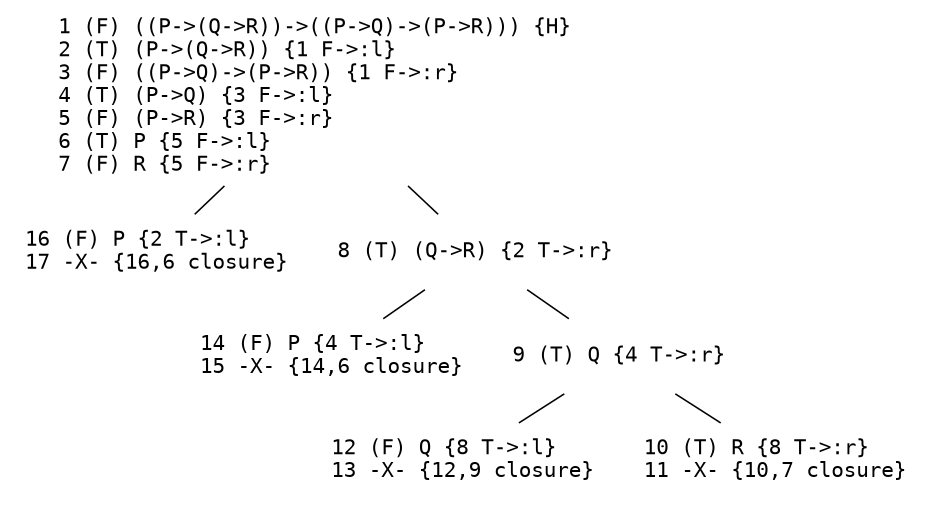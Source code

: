 digraph g {
graph[nodesep=0.1, ranksep=0.2];
node[shape=plaintext, fontname="Courier", fontsize=10];
edge[arrowsize=0.0, arrowhead=none,  penwidth=0.75];
node1[label="1 (F) ((P->(Q->R))->((P->Q)->(P->R))) {H}\l2 (T) (P->(Q->R)) {1 F->:l}\l3 (F) ((P->Q)->(P->R)) {1 F->:r}\l4 (T) (P->Q) {3 F->:l}\l5 (F) (P->R) {3 F->:r}\l6 (T) P {5 F->:l}\l7 (F) R {5 F->:r}\l"];
node2[label="16 (F) P {2 T->:l}\l17 -X- {16,6 closure}\l"];
node1 -> node2;
node3[label="8 (T) (Q->R) {2 T->:r}\l"];
node4[label="14 (F) P {4 T->:l}\l15 -X- {14,6 closure}\l"];
node3 -> node4;
node5[label="9 (T) Q {4 T->:r}\l"];
node6[label="12 (F) Q {8 T->:l}\l13 -X- {12,9 closure}\l"];
node5 -> node6;
node7[label="10 (T) R {8 T->:r}\l11 -X- {10,7 closure}\l"];
node5 -> node7;
node3 -> node5;
node1 -> node3;
}